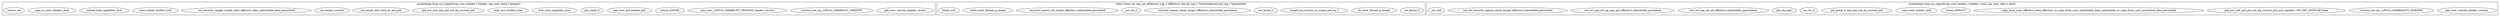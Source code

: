 digraph capability_c{
        subgraph cluster_sys_capget{
                label="asmlinkage long sys_capget(cap_user_header_t header, cap_user_data_t dataptr)";
                get_user_version_header_vesion[label="get_user_version_header_vesion"];
                version_not_eq__LINUX_CAPABILITY_VERSION[label="version_not_eq__LINUX_CAPABILITY_VERSION"];
                put_user__LINUX_CAPABILITY_VERSION_header_version[label="put_user__LINUX_CAPABILITY_VERSION_header_version"];
                return_EINVAL[label="return_EINVAL"];
                get_user_pid_header_pid[label="get_user_pid_header_pid"];
                pid_small_0[label="pid_small_0"];
                lock_task_capability_lock[label="lock_task_capability_lock"];
                read_locl_tasklist_lock[label="read_locl_tasklist_lock"];
                pid_not_null_and_pid_not_eq_current_pid[label="pid_not_null_and_pid_not_eq_current_pid"];
                set_target_find_task_by_pid_pid[label="set_target_find_task_by_pid_pid"];
                set_target_current[label="set_target_current"];
                set_security_capget_target_data_effective_data_inheritable_data_permitted[label="set_security_capget_target_data_effective_data_inheritable_data_permitted"];
                read_unlock_tasklist_lock[label="read_unlock_tasklist_lock"];
                unlock_task_capability_lock[label="unlock_task_capability_lock"];
                copy_to_user_dataptr_data[label="copy_to_user_dataptr_data"];
                return_ret[label="return_ret"];
        }

        subgraph cluster_cap_set_all{
                label="static inline int cap_set_all(kernel_cap_t *effective, kernel_cap_t *inheritable,kernel_cap_t *permitted)";
                set_found_0[label="set_found_0"];
                do_each_thread_g_target[label="do_each_thread_g_target"];
                target_eq_current_or_target_pid_eq_1[label="target_eq_current_or_target_pid_eq_1"];
                set_found_1[label="set_found_1"];
                security_capset_check_target_effective_inheritable_permitted[label="security_capset_check_target_effective_inheritable_permitted"];
                set_ret_0[label="set_ret_0"];
                security_capset_set_target_effective_inheritable_permitted[label="security_capset_set_target_effective_inheritable_permitted"];
                while_each_thread_g_target[label="while_each_thread_g_target"];
                found_null[label="found_null"];
                set_ret_0[label="set_ret_0"];
                return_ret[label="return_ret"];
        }

        subgraph cluster_sys_capset{
                label="asmlinkage long sys_capset(cap_user_header_t header, const cap_user_data_t data)";
                get_user_version_header_version[label="get_user_version_header_version"];
                version_not_eq__LINUX_CAPABILEITY_VERSION[label="version_not_eq__LINUX_CAPABILEITY_VERSION"];
                put_user__LINUX_CAPABILITY_VERSION_header_version[label="put_user__LINUX_CAPABILITY_VERSION_header_version"];
                get_user_pid_header_pid[label="get_user_pid_header_pid"];
                pid_not_null_and_pid_not_eq_current_pid_and_capabel_CAP_SET_SETPCAP_false[label="pid_not_null_and_pid_not_eq_current_pid_and_capabel_CAP_SET_SETPCAP_false"];
                copy_from_user_effective_data_effective_or_copy_from_user_inheritable_data_inheritable_or_copy_from_user_permitted_data_permitted[label="copy_from_user_effective_data_effective_or_copy_from_user_inheritable_data_inheritable_or_copy_from_user_permitted_data_permitted"];
                return_EFAULT[label="return_EFAULT"];
                lock_task_capability_lock[label="lock_task_capability_lock"];
                read_lock_tasklist_lock[label="read_lock_tasklist_lock"];
                pid_great_0_and_pid_not_eq_current_pid[label="pid_great_0_and_pid_not_eq_current_pid"];
                set_target_find_task_by_pid_pid[label="set_target_find_task_by_pid_pid"];
                set_target_current[label="set_target_current"];
                se_ret_0[label="se_ret_0"];
                pid_small_0[label="pid_small_0"];
                pid_eq_neg1[label="pid_eq_neg1"];
                set_ret_cap_set_all_effective_inheritable_ppermitted[label="set_ret_cap_set_all_effective_inheritable_ppermitted"];
                set_ret_cap_set_pg_neg_pid_effective_inheritable_permitted[label="set_ret_cap_set_pg_neg_pid_effective_inheritable_permitted"];
                set_ret_security_capset_check_target_effective_inheritable_permitted[label="set_ret_security_capset_check_target_effective_inheritable_permitted"];
                ret_null[label="ret_null"];
                security_capset_set_target_effective_inheritable_permitted[label="security_capset_set_target_effective_inheritable_permitted"];
                read_unlock_tasklist_lock[label="read_unlock_tasklist_lock"];
                unlock_task_capability_lock[label="unlock_task_capability_lock"];
                return_ret[label="return_ret"];
        }
}
